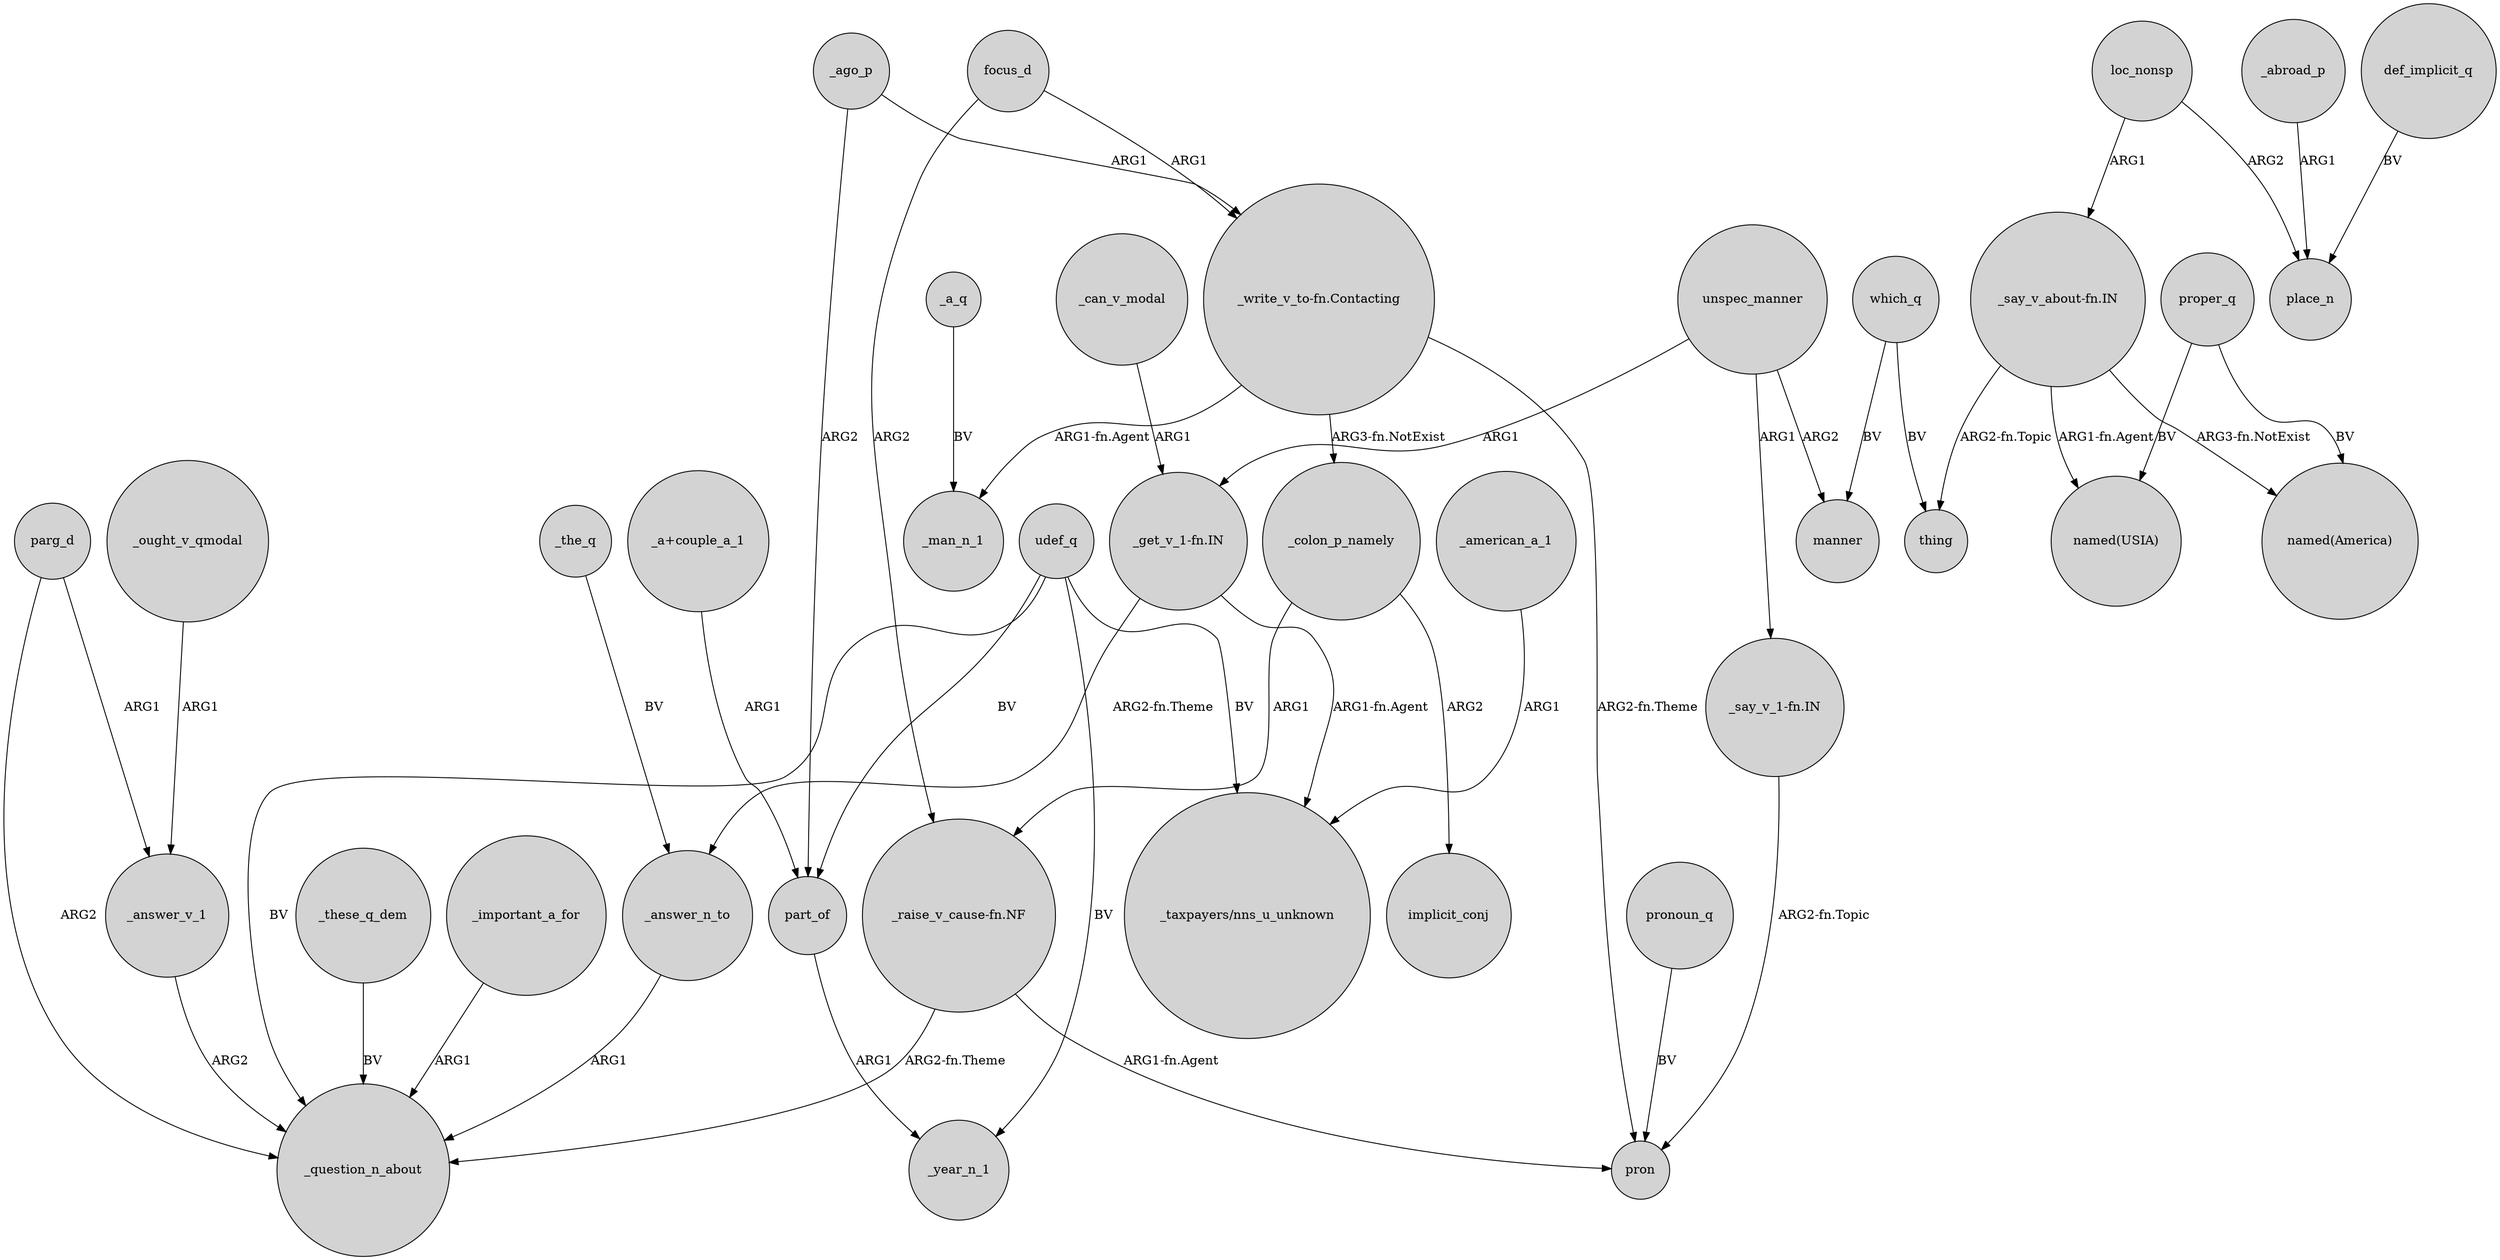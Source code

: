 digraph {
	node [shape=circle style=filled]
	parg_d -> _question_n_about [label=ARG2]
	_important_a_for -> _question_n_about [label=ARG1]
	udef_q -> part_of [label=BV]
	"_raise_v_cause-fn.NF" -> _question_n_about [label="ARG2-fn.Theme"]
	_answer_n_to -> _question_n_about [label=ARG1]
	parg_d -> _answer_v_1 [label=ARG1]
	"_get_v_1-fn.IN" -> "_taxpayers/nns_u_unknown" [label="ARG1-fn.Agent"]
	"_write_v_to-fn.Contacting" -> _man_n_1 [label="ARG1-fn.Agent"]
	loc_nonsp -> "_say_v_about-fn.IN" [label=ARG1]
	_can_v_modal -> "_get_v_1-fn.IN" [label=ARG1]
	udef_q -> _question_n_about [label=BV]
	focus_d -> "_raise_v_cause-fn.NF" [label=ARG2]
	_answer_v_1 -> _question_n_about [label=ARG2]
	def_implicit_q -> place_n [label=BV]
	which_q -> manner [label=BV]
	pronoun_q -> pron [label=BV]
	"_say_v_about-fn.IN" -> "named(America)" [label="ARG3-fn.NotExist"]
	_ago_p -> part_of [label=ARG2]
	unspec_manner -> "_say_v_1-fn.IN" [label=ARG1]
	"_get_v_1-fn.IN" -> _answer_n_to [label="ARG2-fn.Theme"]
	_the_q -> _answer_n_to [label=BV]
	_a_q -> _man_n_1 [label=BV]
	udef_q -> "_taxpayers/nns_u_unknown" [label=BV]
	_ago_p -> "_write_v_to-fn.Contacting" [label=ARG1]
	_colon_p_namely -> "_raise_v_cause-fn.NF" [label=ARG1]
	"_raise_v_cause-fn.NF" -> pron [label="ARG1-fn.Agent"]
	focus_d -> "_write_v_to-fn.Contacting" [label=ARG1]
	"_say_v_1-fn.IN" -> pron [label="ARG2-fn.Topic"]
	"_write_v_to-fn.Contacting" -> pron [label="ARG2-fn.Theme"]
	_american_a_1 -> "_taxpayers/nns_u_unknown" [label=ARG1]
	"_write_v_to-fn.Contacting" -> _colon_p_namely [label="ARG3-fn.NotExist"]
	"_say_v_about-fn.IN" -> "named(USIA)" [label="ARG1-fn.Agent"]
	_ought_v_qmodal -> _answer_v_1 [label=ARG1]
	"_say_v_about-fn.IN" -> thing [label="ARG2-fn.Topic"]
	loc_nonsp -> place_n [label=ARG2]
	udef_q -> _year_n_1 [label=BV]
	_these_q_dem -> _question_n_about [label=BV]
	_colon_p_namely -> implicit_conj [label=ARG2]
	part_of -> _year_n_1 [label=ARG1]
	proper_q -> "named(USIA)" [label=BV]
	unspec_manner -> "_get_v_1-fn.IN" [label=ARG1]
	"_a+couple_a_1" -> part_of [label=ARG1]
	_abroad_p -> place_n [label=ARG1]
	unspec_manner -> manner [label=ARG2]
	proper_q -> "named(America)" [label=BV]
	which_q -> thing [label=BV]
}
